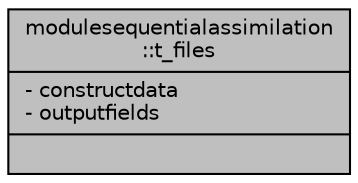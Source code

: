 digraph "modulesequentialassimilation::t_files"
{
 // LATEX_PDF_SIZE
  edge [fontname="Helvetica",fontsize="10",labelfontname="Helvetica",labelfontsize="10"];
  node [fontname="Helvetica",fontsize="10",shape=record];
  Node1 [label="{modulesequentialassimilation\l::t_files\n|- constructdata\l- outputfields\l|}",height=0.2,width=0.4,color="black", fillcolor="grey75", style="filled", fontcolor="black",tooltip=" "];
}
